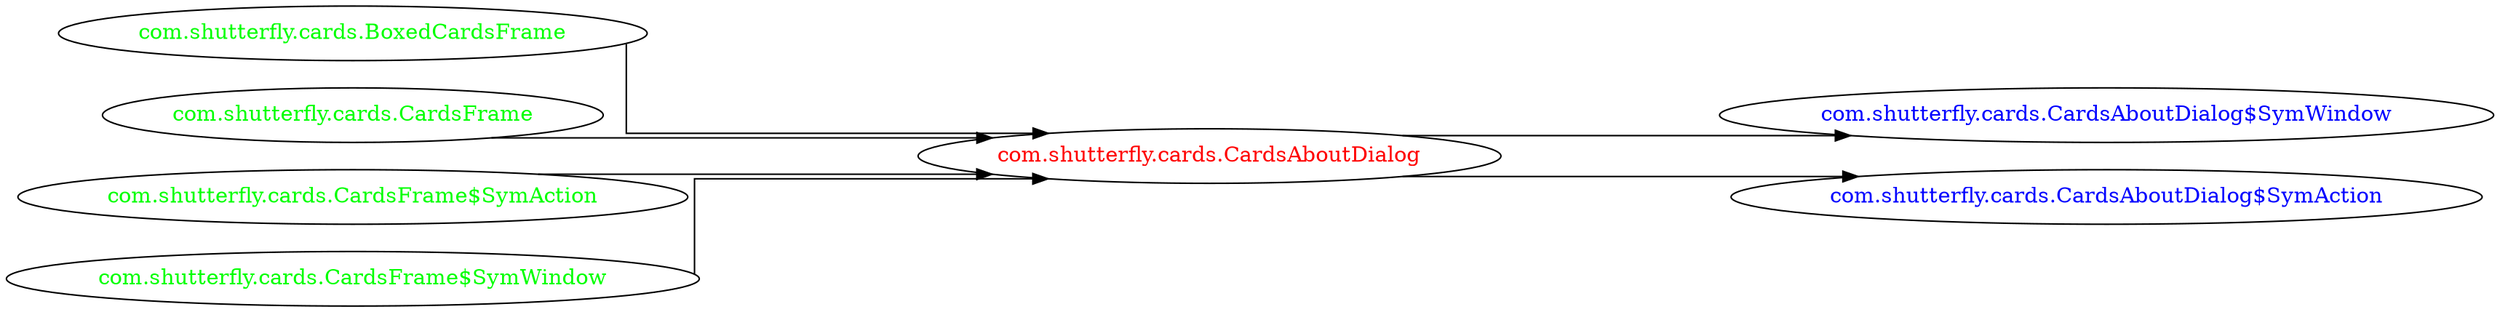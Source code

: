 digraph dependencyGraph {
 concentrate=true;
 ranksep="2.0";
 rankdir="LR"; 
 splines="ortho";
"com.shutterfly.cards.CardsAboutDialog" [fontcolor="red"];
"com.shutterfly.cards.CardsAboutDialog$SymWindow" [ fontcolor="blue" ];
"com.shutterfly.cards.CardsAboutDialog"->"com.shutterfly.cards.CardsAboutDialog$SymWindow";
"com.shutterfly.cards.CardsAboutDialog$SymAction" [ fontcolor="blue" ];
"com.shutterfly.cards.CardsAboutDialog"->"com.shutterfly.cards.CardsAboutDialog$SymAction";
"com.shutterfly.cards.BoxedCardsFrame" [ fontcolor="green" ];
"com.shutterfly.cards.BoxedCardsFrame"->"com.shutterfly.cards.CardsAboutDialog";
"com.shutterfly.cards.CardsFrame" [ fontcolor="green" ];
"com.shutterfly.cards.CardsFrame"->"com.shutterfly.cards.CardsAboutDialog";
"com.shutterfly.cards.CardsFrame$SymAction" [ fontcolor="green" ];
"com.shutterfly.cards.CardsFrame$SymAction"->"com.shutterfly.cards.CardsAboutDialog";
"com.shutterfly.cards.CardsFrame$SymWindow" [ fontcolor="green" ];
"com.shutterfly.cards.CardsFrame$SymWindow"->"com.shutterfly.cards.CardsAboutDialog";
}
